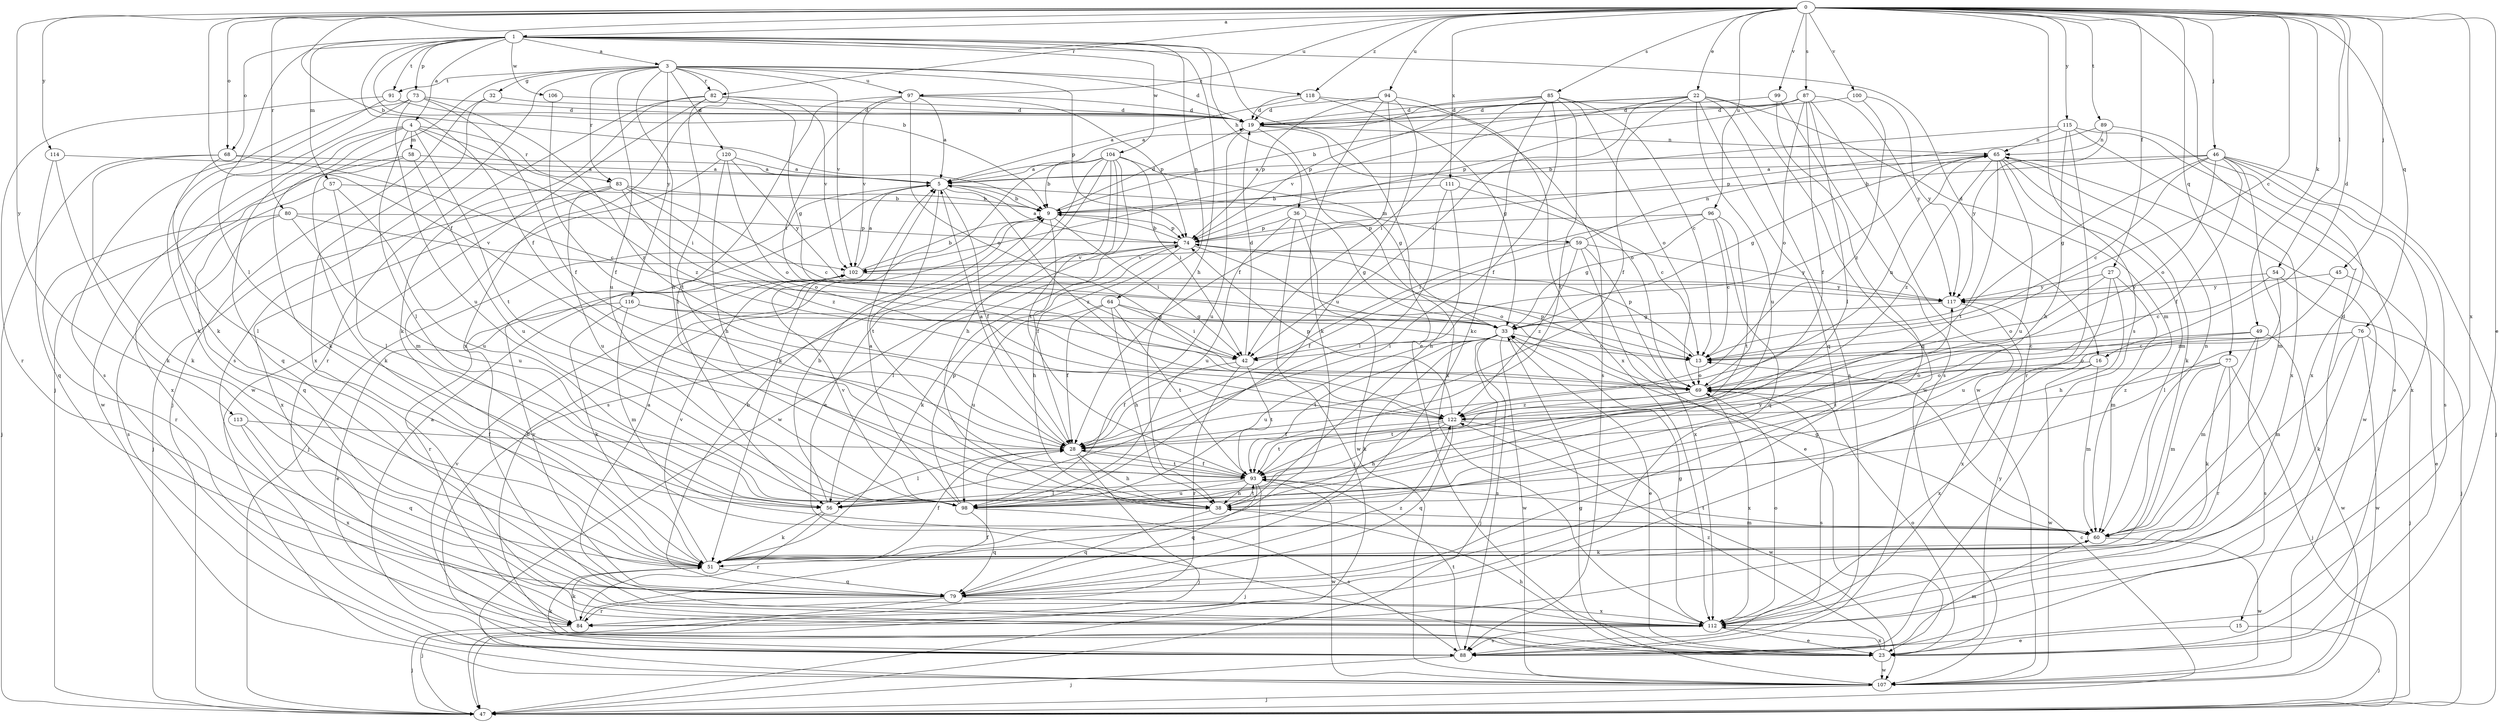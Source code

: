 strict digraph  {
0;
1;
3;
4;
5;
9;
13;
15;
16;
19;
22;
23;
27;
28;
32;
33;
36;
38;
42;
45;
46;
47;
49;
51;
54;
56;
57;
58;
59;
60;
64;
65;
68;
69;
73;
74;
76;
77;
79;
80;
82;
83;
84;
85;
87;
88;
89;
91;
93;
94;
96;
97;
98;
99;
100;
102;
104;
106;
107;
111;
112;
113;
114;
115;
116;
117;
118;
120;
122;
0 -> 1  [label=a];
0 -> 9  [label=b];
0 -> 13  [label=c];
0 -> 15  [label=d];
0 -> 16  [label=d];
0 -> 22  [label=e];
0 -> 23  [label=e];
0 -> 27  [label=f];
0 -> 28  [label=f];
0 -> 45  [label=j];
0 -> 46  [label=j];
0 -> 49  [label=k];
0 -> 54  [label=l];
0 -> 68  [label=o];
0 -> 76  [label=q];
0 -> 77  [label=q];
0 -> 80  [label=r];
0 -> 82  [label=r];
0 -> 85  [label=s];
0 -> 87  [label=s];
0 -> 88  [label=s];
0 -> 89  [label=t];
0 -> 94  [label=u];
0 -> 96  [label=u];
0 -> 97  [label=u];
0 -> 99  [label=v];
0 -> 100  [label=v];
0 -> 111  [label=x];
0 -> 112  [label=x];
0 -> 113  [label=y];
0 -> 114  [label=y];
0 -> 115  [label=y];
0 -> 118  [label=z];
1 -> 3  [label=a];
1 -> 4  [label=a];
1 -> 9  [label=b];
1 -> 16  [label=d];
1 -> 23  [label=e];
1 -> 28  [label=f];
1 -> 36  [label=h];
1 -> 38  [label=h];
1 -> 56  [label=l];
1 -> 57  [label=m];
1 -> 64  [label=n];
1 -> 68  [label=o];
1 -> 73  [label=p];
1 -> 91  [label=t];
1 -> 104  [label=w];
1 -> 106  [label=w];
3 -> 19  [label=d];
3 -> 32  [label=g];
3 -> 38  [label=h];
3 -> 47  [label=j];
3 -> 74  [label=p];
3 -> 82  [label=r];
3 -> 83  [label=r];
3 -> 88  [label=s];
3 -> 91  [label=t];
3 -> 97  [label=u];
3 -> 98  [label=u];
3 -> 102  [label=v];
3 -> 112  [label=x];
3 -> 116  [label=y];
3 -> 118  [label=z];
3 -> 120  [label=z];
4 -> 42  [label=i];
4 -> 51  [label=k];
4 -> 56  [label=l];
4 -> 58  [label=m];
4 -> 79  [label=q];
4 -> 83  [label=r];
4 -> 93  [label=t];
4 -> 107  [label=w];
4 -> 122  [label=z];
5 -> 9  [label=b];
5 -> 28  [label=f];
5 -> 47  [label=j];
5 -> 59  [label=m];
5 -> 93  [label=t];
5 -> 122  [label=z];
9 -> 19  [label=d];
9 -> 28  [label=f];
9 -> 42  [label=i];
9 -> 74  [label=p];
13 -> 69  [label=o];
13 -> 74  [label=p];
15 -> 23  [label=e];
15 -> 47  [label=j];
16 -> 60  [label=m];
16 -> 69  [label=o];
16 -> 107  [label=w];
16 -> 112  [label=x];
19 -> 65  [label=n];
19 -> 69  [label=o];
19 -> 98  [label=u];
19 -> 112  [label=x];
22 -> 19  [label=d];
22 -> 28  [label=f];
22 -> 42  [label=i];
22 -> 60  [label=m];
22 -> 74  [label=p];
22 -> 79  [label=q];
22 -> 88  [label=s];
22 -> 98  [label=u];
22 -> 102  [label=v];
22 -> 107  [label=w];
23 -> 9  [label=b];
23 -> 38  [label=h];
23 -> 69  [label=o];
23 -> 102  [label=v];
23 -> 107  [label=w];
23 -> 112  [label=x];
23 -> 117  [label=y];
23 -> 122  [label=z];
27 -> 38  [label=h];
27 -> 60  [label=m];
27 -> 69  [label=o];
27 -> 98  [label=u];
27 -> 117  [label=y];
28 -> 5  [label=a];
28 -> 38  [label=h];
28 -> 47  [label=j];
28 -> 56  [label=l];
28 -> 93  [label=t];
32 -> 19  [label=d];
32 -> 47  [label=j];
32 -> 112  [label=x];
33 -> 13  [label=c];
33 -> 23  [label=e];
33 -> 42  [label=i];
33 -> 47  [label=j];
33 -> 51  [label=k];
33 -> 88  [label=s];
33 -> 93  [label=t];
33 -> 98  [label=u];
33 -> 107  [label=w];
36 -> 33  [label=g];
36 -> 47  [label=j];
36 -> 74  [label=p];
36 -> 98  [label=u];
36 -> 107  [label=w];
38 -> 60  [label=m];
38 -> 79  [label=q];
38 -> 93  [label=t];
42 -> 19  [label=d];
42 -> 28  [label=f];
42 -> 84  [label=r];
42 -> 93  [label=t];
45 -> 23  [label=e];
45 -> 117  [label=y];
45 -> 122  [label=z];
46 -> 5  [label=a];
46 -> 9  [label=b];
46 -> 13  [label=c];
46 -> 28  [label=f];
46 -> 33  [label=g];
46 -> 47  [label=j];
46 -> 60  [label=m];
46 -> 69  [label=o];
46 -> 88  [label=s];
46 -> 112  [label=x];
47 -> 13  [label=c];
49 -> 13  [label=c];
49 -> 60  [label=m];
49 -> 88  [label=s];
49 -> 93  [label=t];
49 -> 107  [label=w];
51 -> 28  [label=f];
51 -> 79  [label=q];
51 -> 102  [label=v];
54 -> 13  [label=c];
54 -> 47  [label=j];
54 -> 56  [label=l];
54 -> 117  [label=y];
56 -> 9  [label=b];
56 -> 51  [label=k];
56 -> 84  [label=r];
56 -> 117  [label=y];
57 -> 9  [label=b];
57 -> 56  [label=l];
57 -> 79  [label=q];
57 -> 98  [label=u];
58 -> 5  [label=a];
58 -> 51  [label=k];
58 -> 98  [label=u];
58 -> 112  [label=x];
59 -> 23  [label=e];
59 -> 28  [label=f];
59 -> 65  [label=n];
59 -> 102  [label=v];
59 -> 112  [label=x];
59 -> 117  [label=y];
59 -> 122  [label=z];
60 -> 33  [label=g];
60 -> 51  [label=k];
60 -> 65  [label=n];
60 -> 93  [label=t];
60 -> 107  [label=w];
64 -> 28  [label=f];
64 -> 33  [label=g];
64 -> 38  [label=h];
64 -> 42  [label=i];
64 -> 93  [label=t];
64 -> 98  [label=u];
65 -> 5  [label=a];
65 -> 33  [label=g];
65 -> 42  [label=i];
65 -> 51  [label=k];
65 -> 60  [label=m];
65 -> 93  [label=t];
65 -> 98  [label=u];
65 -> 107  [label=w];
65 -> 122  [label=z];
68 -> 5  [label=a];
68 -> 13  [label=c];
68 -> 47  [label=j];
68 -> 51  [label=k];
68 -> 56  [label=l];
69 -> 65  [label=n];
69 -> 74  [label=p];
69 -> 88  [label=s];
69 -> 93  [label=t];
69 -> 112  [label=x];
69 -> 122  [label=z];
73 -> 19  [label=d];
73 -> 28  [label=f];
73 -> 51  [label=k];
73 -> 88  [label=s];
73 -> 98  [label=u];
73 -> 122  [label=z];
74 -> 5  [label=a];
74 -> 9  [label=b];
74 -> 38  [label=h];
74 -> 51  [label=k];
74 -> 56  [label=l];
74 -> 69  [label=o];
74 -> 102  [label=v];
76 -> 13  [label=c];
76 -> 47  [label=j];
76 -> 51  [label=k];
76 -> 60  [label=m];
76 -> 69  [label=o];
76 -> 107  [label=w];
77 -> 47  [label=j];
77 -> 51  [label=k];
77 -> 60  [label=m];
77 -> 69  [label=o];
77 -> 84  [label=r];
77 -> 122  [label=z];
79 -> 9  [label=b];
79 -> 47  [label=j];
79 -> 84  [label=r];
79 -> 102  [label=v];
79 -> 112  [label=x];
79 -> 122  [label=z];
80 -> 74  [label=p];
80 -> 84  [label=r];
80 -> 88  [label=s];
80 -> 98  [label=u];
80 -> 102  [label=v];
82 -> 19  [label=d];
82 -> 33  [label=g];
82 -> 51  [label=k];
82 -> 84  [label=r];
82 -> 93  [label=t];
82 -> 102  [label=v];
82 -> 107  [label=w];
83 -> 9  [label=b];
83 -> 13  [label=c];
83 -> 47  [label=j];
83 -> 69  [label=o];
83 -> 98  [label=u];
83 -> 112  [label=x];
83 -> 122  [label=z];
84 -> 28  [label=f];
84 -> 47  [label=j];
84 -> 51  [label=k];
85 -> 5  [label=a];
85 -> 13  [label=c];
85 -> 19  [label=d];
85 -> 28  [label=f];
85 -> 42  [label=i];
85 -> 51  [label=k];
85 -> 69  [label=o];
85 -> 93  [label=t];
87 -> 9  [label=b];
87 -> 19  [label=d];
87 -> 28  [label=f];
87 -> 56  [label=l];
87 -> 69  [label=o];
87 -> 74  [label=p];
87 -> 107  [label=w];
87 -> 117  [label=y];
88 -> 5  [label=a];
88 -> 47  [label=j];
88 -> 51  [label=k];
88 -> 60  [label=m];
88 -> 93  [label=t];
89 -> 65  [label=n];
89 -> 74  [label=p];
89 -> 112  [label=x];
89 -> 117  [label=y];
91 -> 19  [label=d];
91 -> 51  [label=k];
91 -> 84  [label=r];
93 -> 28  [label=f];
93 -> 38  [label=h];
93 -> 47  [label=j];
93 -> 56  [label=l];
93 -> 79  [label=q];
93 -> 98  [label=u];
93 -> 107  [label=w];
94 -> 19  [label=d];
94 -> 28  [label=f];
94 -> 51  [label=k];
94 -> 74  [label=p];
94 -> 98  [label=u];
94 -> 112  [label=x];
96 -> 13  [label=c];
96 -> 33  [label=g];
96 -> 42  [label=i];
96 -> 74  [label=p];
96 -> 79  [label=q];
96 -> 93  [label=t];
97 -> 5  [label=a];
97 -> 19  [label=d];
97 -> 42  [label=i];
97 -> 56  [label=l];
97 -> 69  [label=o];
97 -> 74  [label=p];
97 -> 102  [label=v];
98 -> 5  [label=a];
98 -> 74  [label=p];
98 -> 79  [label=q];
98 -> 88  [label=s];
98 -> 102  [label=v];
99 -> 19  [label=d];
99 -> 79  [label=q];
99 -> 88  [label=s];
100 -> 19  [label=d];
100 -> 117  [label=y];
100 -> 122  [label=z];
102 -> 5  [label=a];
102 -> 9  [label=b];
102 -> 84  [label=r];
102 -> 117  [label=y];
104 -> 5  [label=a];
104 -> 9  [label=b];
104 -> 23  [label=e];
104 -> 33  [label=g];
104 -> 38  [label=h];
104 -> 42  [label=i];
104 -> 51  [label=k];
104 -> 88  [label=s];
104 -> 93  [label=t];
104 -> 107  [label=w];
106 -> 19  [label=d];
106 -> 28  [label=f];
107 -> 33  [label=g];
107 -> 47  [label=j];
111 -> 9  [label=b];
111 -> 13  [label=c];
111 -> 38  [label=h];
111 -> 56  [label=l];
112 -> 5  [label=a];
112 -> 23  [label=e];
112 -> 33  [label=g];
112 -> 69  [label=o];
112 -> 88  [label=s];
113 -> 28  [label=f];
113 -> 79  [label=q];
113 -> 112  [label=x];
114 -> 5  [label=a];
114 -> 51  [label=k];
114 -> 79  [label=q];
115 -> 9  [label=b];
115 -> 23  [label=e];
115 -> 38  [label=h];
115 -> 65  [label=n];
115 -> 84  [label=r];
115 -> 112  [label=x];
116 -> 13  [label=c];
116 -> 23  [label=e];
116 -> 33  [label=g];
116 -> 51  [label=k];
116 -> 60  [label=m];
117 -> 33  [label=g];
117 -> 112  [label=x];
118 -> 5  [label=a];
118 -> 19  [label=d];
118 -> 33  [label=g];
118 -> 88  [label=s];
120 -> 5  [label=a];
120 -> 38  [label=h];
120 -> 60  [label=m];
120 -> 69  [label=o];
120 -> 117  [label=y];
122 -> 28  [label=f];
122 -> 38  [label=h];
122 -> 74  [label=p];
122 -> 79  [label=q];
122 -> 93  [label=t];
122 -> 107  [label=w];
}

